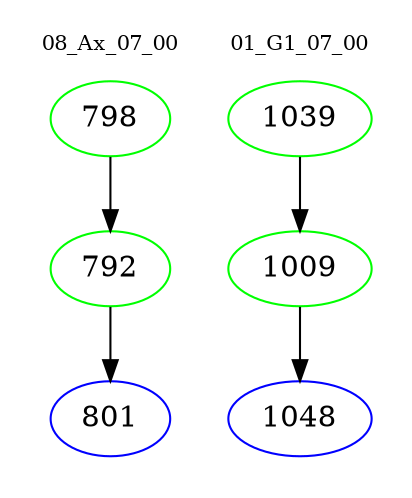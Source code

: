 digraph{
subgraph cluster_0 {
color = white
label = "08_Ax_07_00";
fontsize=10;
T0_798 [label="798", color="green"]
T0_798 -> T0_792 [color="black"]
T0_792 [label="792", color="green"]
T0_792 -> T0_801 [color="black"]
T0_801 [label="801", color="blue"]
}
subgraph cluster_1 {
color = white
label = "01_G1_07_00";
fontsize=10;
T1_1039 [label="1039", color="green"]
T1_1039 -> T1_1009 [color="black"]
T1_1009 [label="1009", color="green"]
T1_1009 -> T1_1048 [color="black"]
T1_1048 [label="1048", color="blue"]
}
}
